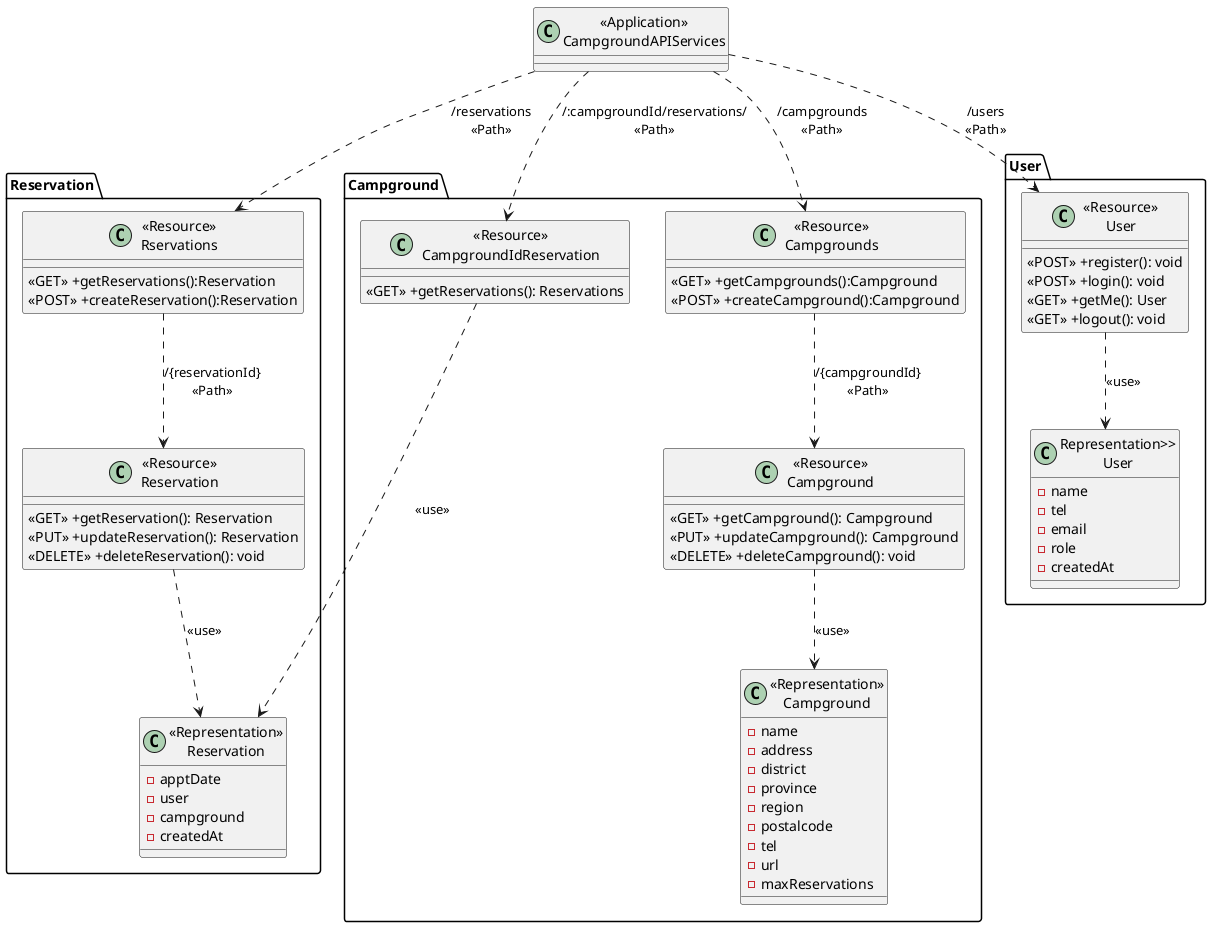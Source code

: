 
@startuml 

    class "<<Application>>\nCampgroundAPIServices" as CampgroundAPIServices{}

package "Reservation"{

    class "<<Resource>>\nRservations" as ResourceReservations{
        <<GET>> +getReservations():Reservation
        <<POST>> +createReservation():Reservation
    }

    class "<<Resource>>\nReservation" as ResourceReservation {
        <<GET>> +getReservation(): Reservation
        <<PUT>> +updateReservation(): Reservation
        <<DELETE>> +deleteReservation(): void
    }

    class "<<Representation>>\nReservation" as RepresentationReservation {
        -apptDate
        -user 
        -campground
        -createdAt
    }

}

CampgroundAPIServices ..> ResourceReservations:"/reservations\n<<Path>>"
ResourceReservations ..> ResourceReservation: "/{reservationId}\n<<Path>>"
ResourceReservation ..> RepresentationReservation: "<<use>>"

package "Campground"{

    class "<<Resource>>\nCampgrounds" as ResourceCampgrounds{
        <<GET>> +getCampgrounds():Campground
        <<POST>> +createCampground():Campground
    }

    class "<<Resource>>\nCampground" as ResourceCampground {
        <<GET>> +getCampground(): Campground
        <<PUT>> +updateCampground(): Campground
        <<DELETE>> +deleteCampground(): void
    }

    class "<<Resource>>\nCampgroundIdReservation" as ResourceCampgroundReservation {
        <<GET>> +getReservations(): Reservations
    }

    class "<<Representation>>\nCampground" as RepresentationCampground {
        -name
        -address
        -district
        -province
        -region
        -postalcode
        -tel
        -url
        -maxReservations
    }

}

CampgroundAPIServices ..> ResourceCampgrounds:"/campgrounds\n<<Path>>"
ResourceCampgrounds ..> ResourceCampground: "/{campgroundId}\n<<Path>>"
CampgroundAPIServices ..> ResourceCampgroundReservation: "/:campgroundId/reservations/\n<<Path>>"
ResourceCampgroundReservation ..> RepresentationReservation: "<<use>>"
ResourceCampground ..> RepresentationCampground: "<<use>>"

package "User" {

    class "<<Resource>>\nUser" as ResourceUser {
        <<POST>> +register(): void
        <<POST>> +login(): void
        <<GET>> +getMe(): User
        <<GET>> +logout(): void
    }

    class "Representation>>\nUser" as RepresentationUser {
        -name
        -tel
        -email
        -role
        -createdAt
    }

    CampgroundAPIServices ..> ResourceUser: "/users\n<<Path>>"
    ResourceUser ..> RepresentationUser: "<<use>>"

}

@enduml

